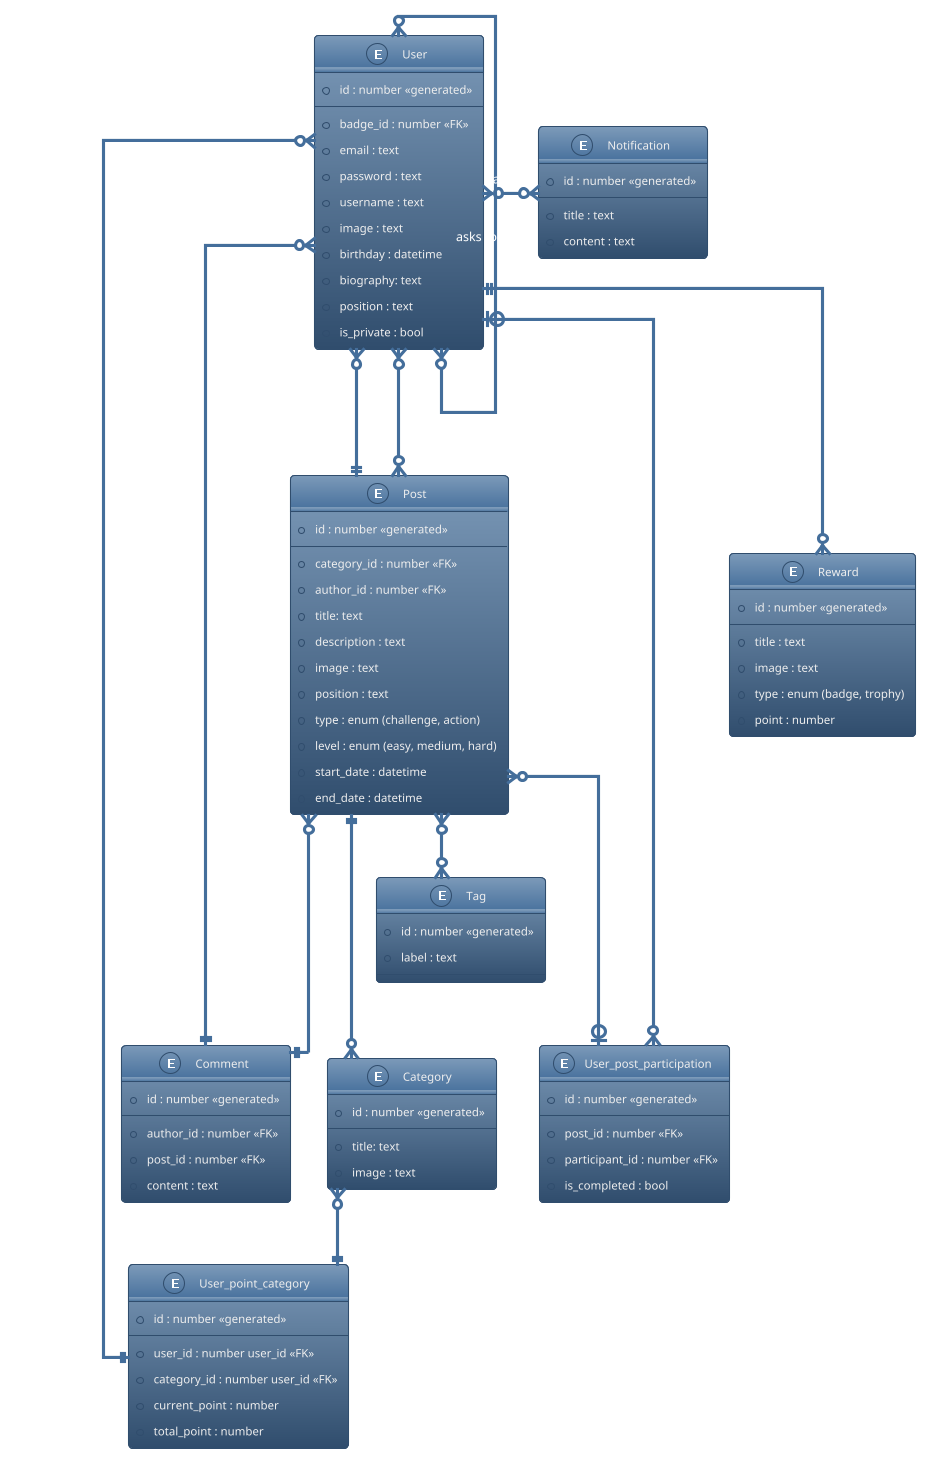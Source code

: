 @startuml
!theme spacelab
' hide the spot
' hide circle

' avoid problems with angled crows feet
skinparam linetype ortho

entity "User" as u {
  *id : number <<generated>>
  --
  *badge_id : number <<FK>>
  *email : text
  *password : text
  *username : text
  *image : text
  *birthday : datetime
  *biography: text
  *position : text
  *is_private : bool
}

entity "Category" as cat {
  *id : number <<generated>>
  --
  *title: text
  *image : text
}

entity "Post" as p {
  *id : number <<generated>>
  --
  *category_id : number <<FK>>
  *author_id : number <<FK>>
  *title: text
  *description : text
  *image : text
  *position : text
  *type : enum (challenge, action)
  *level : enum (easy, medium, hard)
  *start_date : datetime
  *end_date : datetime
}

entity "Comment" as c {
  *id : number <<generated>>
  --
  *author_id : number <<FK>>
  *post_id : number <<FK>>
  *content : text
}

entity "Reward" as r {
  *id : number <<generated>>
  --
  *title : text
  *image : text
  *type : enum (badge, trophy)
  *point : number
}

entity "Notification" as not {
  *id : number <<generated>>
  --
  *title : text
  *content : text
}

entity "User_post_participation" as upp {
  *id : number <<generated>>
  --
  *post_id : number <<FK>>
  *participant_id : number <<FK>>
  *is_completed : bool
}

entity "User_point_category" as upc {
  *id : number <<generated>>
  --
  *user_id : number user_id <<FK>>
  *category_id : number user_id <<FK>>
  *current_point : number
  *total_point : number
}

Entity "Tag" as tag {
  *id : number <<generated>>
  *label : text
}


u |o-down--o{ upp : participates
p }o---o| upp : contains
u }o-down--|| p : writes
u }o-down--o{ p : likes
u }o---|| c : writes
u ||---o{ r : has 
u }o-up-o{ u : asks to follow
u }o--right--o{ not : has
p }o---|| c : commented
p ||---o{ cat : has
u }o--|| upc : has points in
cat }o--|| upc : has 
p }o--o{ tag


@enduml